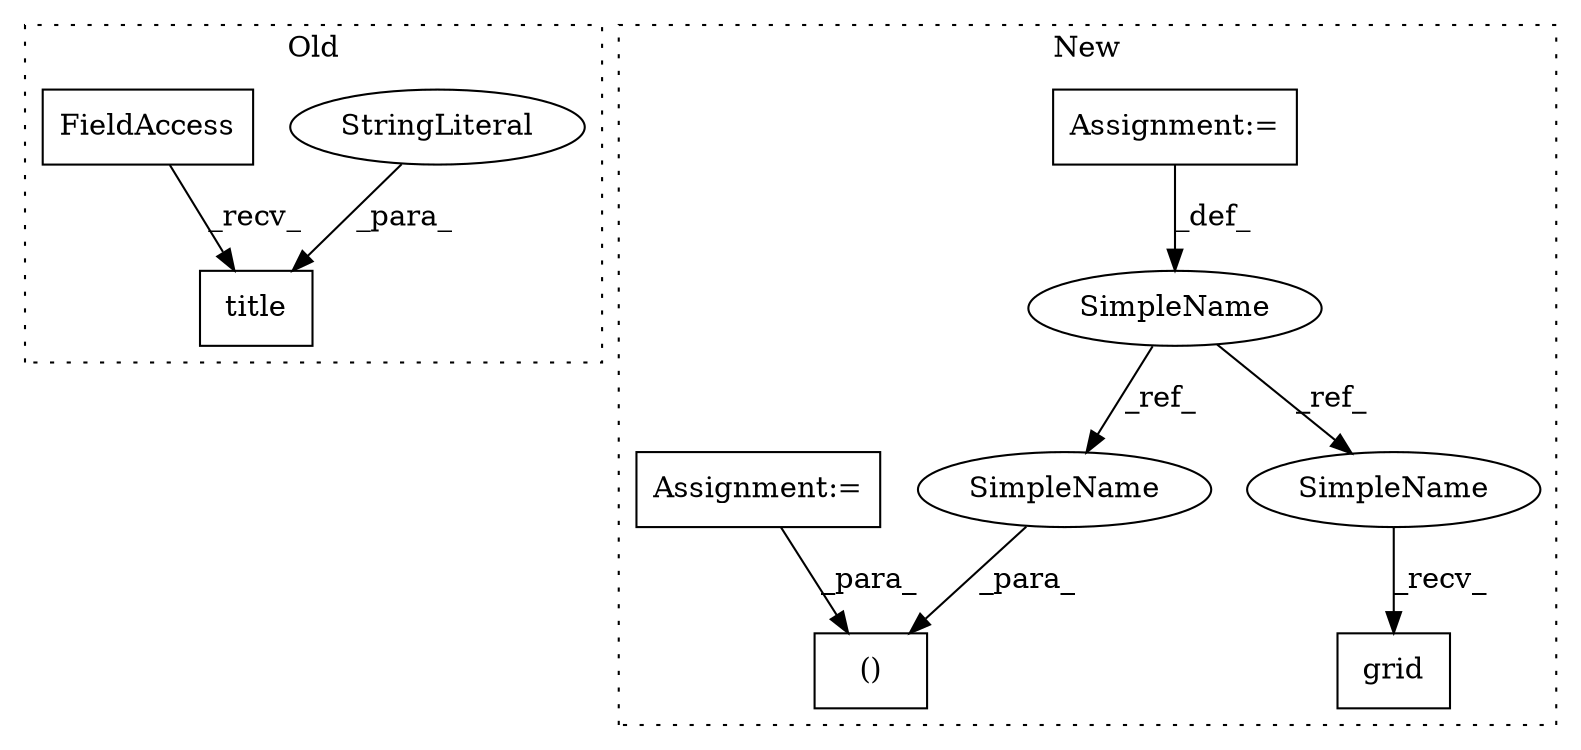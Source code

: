 digraph G {
subgraph cluster0 {
1 [label="title" a="32" s="332,348" l="6,1" shape="box"];
3 [label="StringLiteral" a="45" s="338" l="10" shape="ellipse"];
4 [label="FieldAccess" a="22" s="314" l="10" shape="box"];
label = "Old";
style="dotted";
}
subgraph cluster1 {
2 [label="grid" a="32" s="553" l="6" shape="box"];
5 [label="SimpleName" a="42" s="148" l="3" shape="ellipse"];
6 [label="()" a="106" s="262" l="59" shape="box"];
7 [label="Assignment:=" a="7" s="148" l="3" shape="box"];
8 [label="Assignment:=" a="7" s="161" l="3" shape="box"];
9 [label="SimpleName" a="42" s="279" l="3" shape="ellipse"];
10 [label="SimpleName" a="42" s="549" l="3" shape="ellipse"];
label = "New";
style="dotted";
}
3 -> 1 [label="_para_"];
4 -> 1 [label="_recv_"];
5 -> 9 [label="_ref_"];
5 -> 10 [label="_ref_"];
7 -> 5 [label="_def_"];
8 -> 6 [label="_para_"];
9 -> 6 [label="_para_"];
10 -> 2 [label="_recv_"];
}